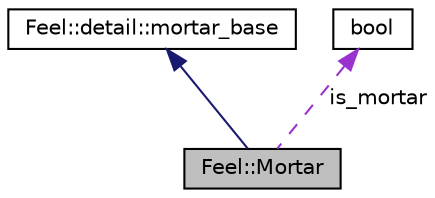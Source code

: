digraph "Feel::Mortar"
{
 // LATEX_PDF_SIZE
  edge [fontname="Helvetica",fontsize="10",labelfontname="Helvetica",labelfontsize="10"];
  node [fontname="Helvetica",fontsize="10",shape=record];
  Node1 [label="Feel::Mortar",height=0.2,width=0.4,color="black", fillcolor="grey75", style="filled", fontcolor="black",tooltip=" "];
  Node2 -> Node1 [dir="back",color="midnightblue",fontsize="10",style="solid",fontname="Helvetica"];
  Node2 [label="Feel::detail::mortar_base",height=0.2,width=0.4,color="black", fillcolor="white", style="filled",URL="$classFeel_1_1detail_1_1mortar__base.html",tooltip=" "];
  Node3 -> Node1 [dir="back",color="darkorchid3",fontsize="10",style="dashed",label=" is_mortar" ,fontname="Helvetica"];
  Node3 [label="bool",height=0.2,width=0.4,color="black", fillcolor="white", style="filled",URL="$classbool.html",tooltip=" "];
}
